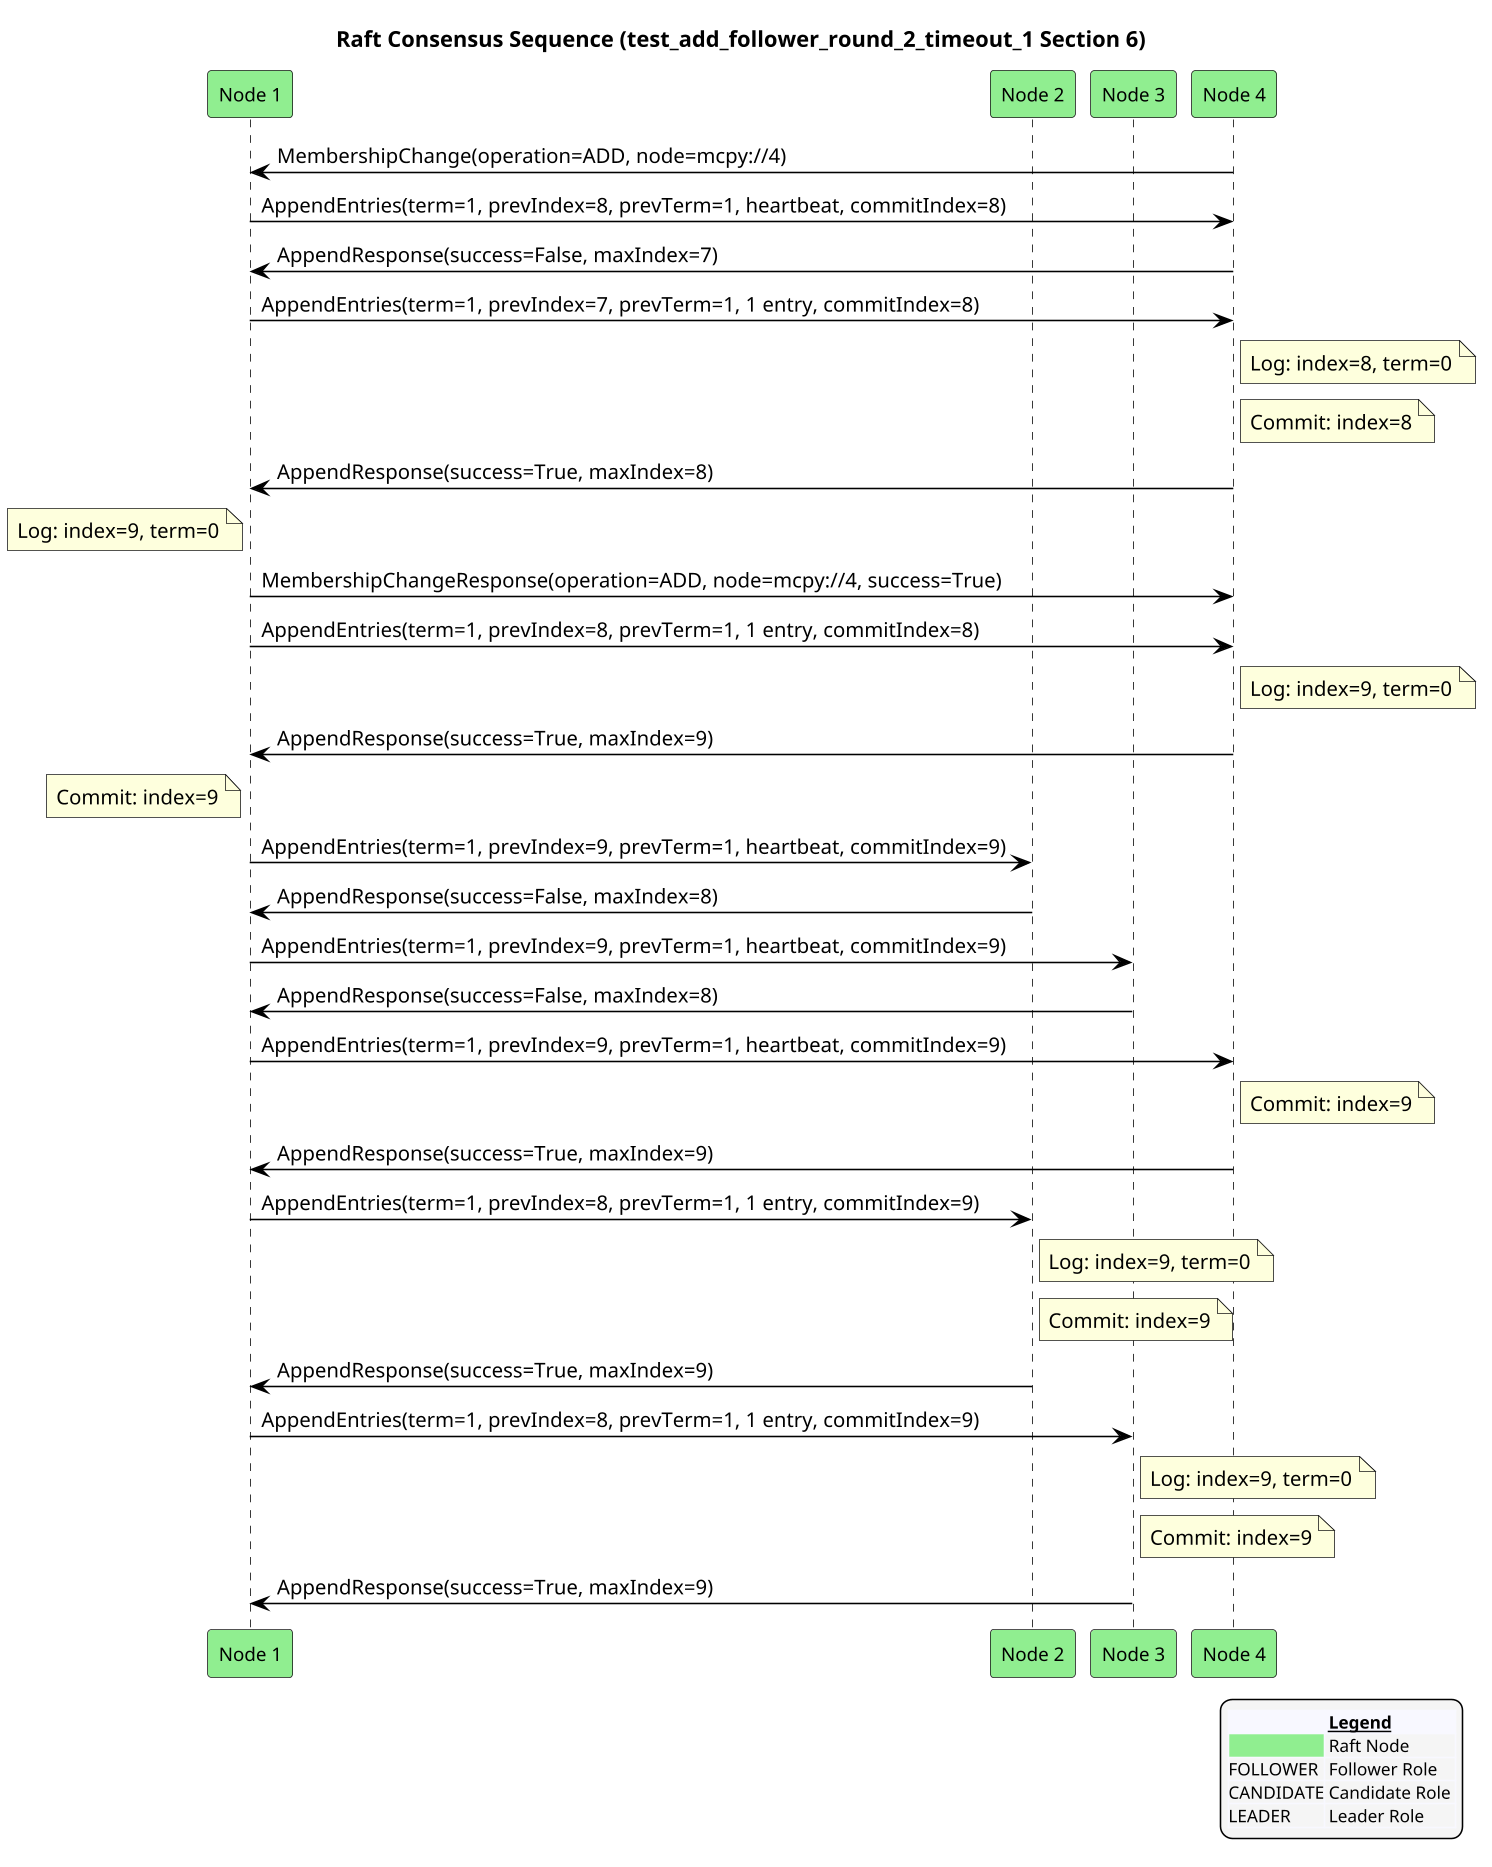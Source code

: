 @startuml
!pragma ratio 0.7
skinparam dpi 150
skinparam monochrome false
skinparam sequence {
  ArrowColor Black
  ActorBorderColor Black
  LifeLineBorderColor Black
  ParticipantFontSize 12
  Padding 10
}
skinparam legend {
  BackgroundColor #F5F5F5
  FontSize 11
}
title Raft Consensus Sequence (test_add_follower_round_2_timeout_1 Section 6)

participant "Node 1" as n1 order 10 #Lightgreen
participant "Node 2" as n2 order 20 #Lightgreen
participant "Node 3" as n3 order 30 #Lightgreen
participant "Node 4" as n4 order 40 #Lightgreen
n4 -> n1: MembershipChange(operation=ADD, node=mcpy://4)
n1 -> n4: AppendEntries(term=1, prevIndex=8, prevTerm=1, heartbeat, commitIndex=8)
n4 -> n1: AppendResponse(success=False, maxIndex=7)
n1 -> n4: AppendEntries(term=1, prevIndex=7, prevTerm=1, 1 entry, commitIndex=8)
note right of n4: Log: index=8, term=0
note right of n4: Commit: index=8
n4 -> n1: AppendResponse(success=True, maxIndex=8)
note left of n1: Log: index=9, term=0
n1 -> n4: MembershipChangeResponse(operation=ADD, node=mcpy://4, success=True)
n1 -> n4: AppendEntries(term=1, prevIndex=8, prevTerm=1, 1 entry, commitIndex=8)
note right of n4: Log: index=9, term=0
n4 -> n1: AppendResponse(success=True, maxIndex=9)
note left of n1: Commit: index=9
n1 -> n2: AppendEntries(term=1, prevIndex=9, prevTerm=1, heartbeat, commitIndex=9)
n2 -> n1: AppendResponse(success=False, maxIndex=8)
n1 -> n3: AppendEntries(term=1, prevIndex=9, prevTerm=1, heartbeat, commitIndex=9)
n3 -> n1: AppendResponse(success=False, maxIndex=8)
n1 -> n4: AppendEntries(term=1, prevIndex=9, prevTerm=1, heartbeat, commitIndex=9)
note right of n4: Commit: index=9
n4 -> n1: AppendResponse(success=True, maxIndex=9)
n1 -> n2: AppendEntries(term=1, prevIndex=8, prevTerm=1, 1 entry, commitIndex=9)
note right of n2: Log: index=9, term=0
note right of n2: Commit: index=9
n2 -> n1: AppendResponse(success=True, maxIndex=9)
n1 -> n3: AppendEntries(term=1, prevIndex=8, prevTerm=1, 1 entry, commitIndex=9)
note right of n3: Log: index=9, term=0
note right of n3: Commit: index=9
n3 -> n1: AppendResponse(success=True, maxIndex=9)

legend right
  <#GhostWhite,#GhostWhite>|      |= __Legend__ |
  |<#Lightgreen>| Raft Node |
  |FOLLOWER| Follower Role |
  |CANDIDATE| Candidate Role |
  |LEADER| Leader Role |
endlegend
@enduml
